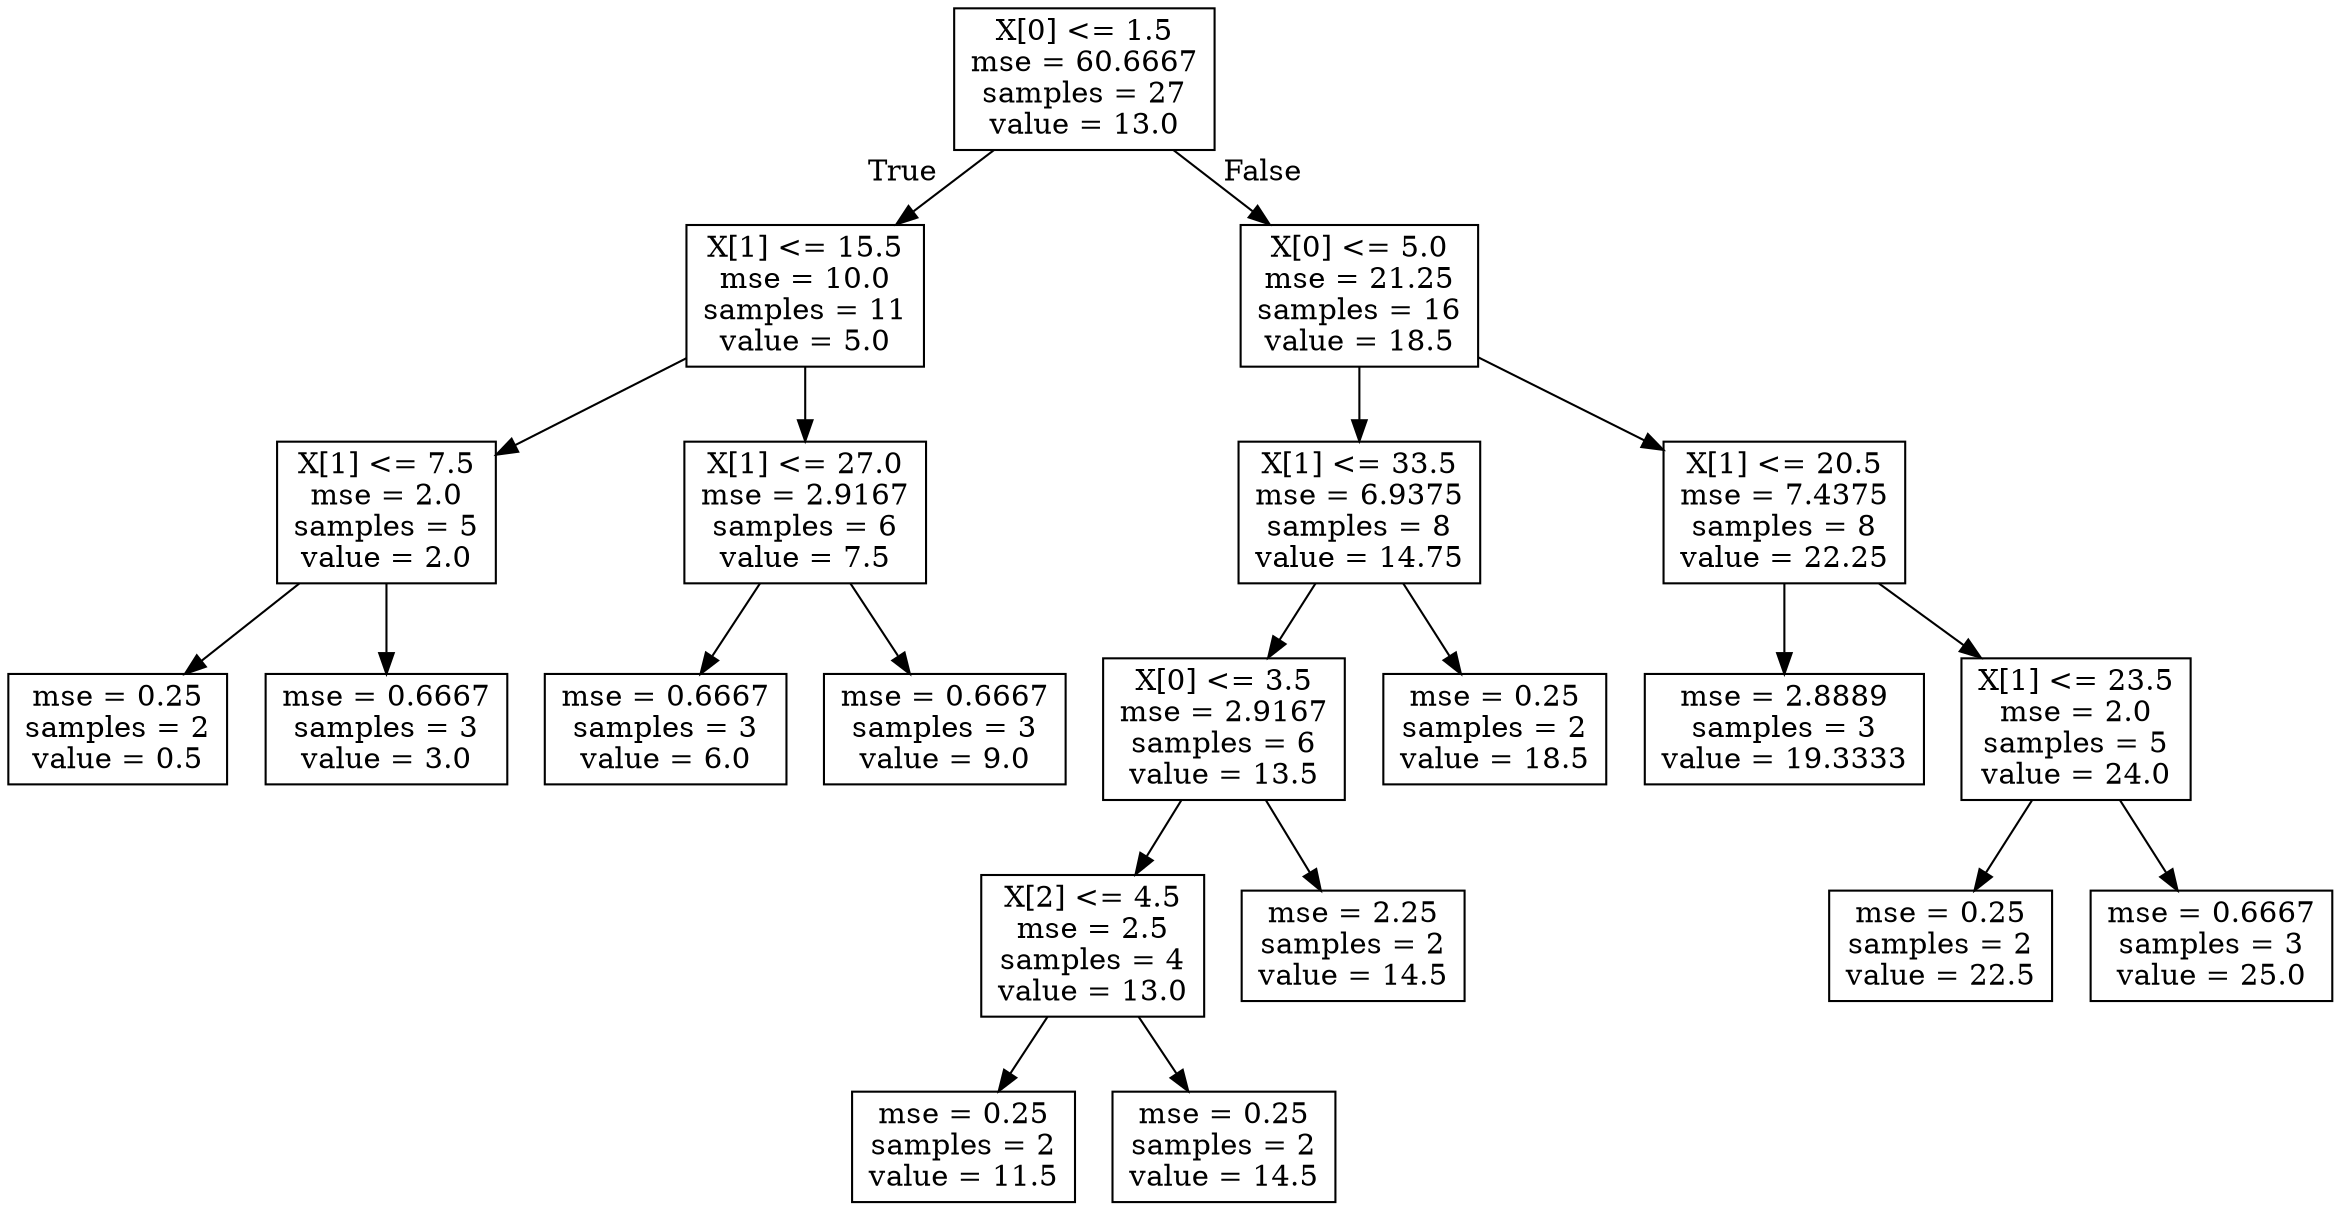 digraph Tree {
node [shape=box] ;
0 [label="X[0] <= 1.5\nmse = 60.6667\nsamples = 27\nvalue = 13.0"] ;
1 [label="X[1] <= 15.5\nmse = 10.0\nsamples = 11\nvalue = 5.0"] ;
0 -> 1 [labeldistance=2.5, labelangle=45, headlabel="True"] ;
2 [label="X[1] <= 7.5\nmse = 2.0\nsamples = 5\nvalue = 2.0"] ;
1 -> 2 ;
3 [label="mse = 0.25\nsamples = 2\nvalue = 0.5"] ;
2 -> 3 ;
4 [label="mse = 0.6667\nsamples = 3\nvalue = 3.0"] ;
2 -> 4 ;
5 [label="X[1] <= 27.0\nmse = 2.9167\nsamples = 6\nvalue = 7.5"] ;
1 -> 5 ;
6 [label="mse = 0.6667\nsamples = 3\nvalue = 6.0"] ;
5 -> 6 ;
7 [label="mse = 0.6667\nsamples = 3\nvalue = 9.0"] ;
5 -> 7 ;
8 [label="X[0] <= 5.0\nmse = 21.25\nsamples = 16\nvalue = 18.5"] ;
0 -> 8 [labeldistance=2.5, labelangle=-45, headlabel="False"] ;
9 [label="X[1] <= 33.5\nmse = 6.9375\nsamples = 8\nvalue = 14.75"] ;
8 -> 9 ;
10 [label="X[0] <= 3.5\nmse = 2.9167\nsamples = 6\nvalue = 13.5"] ;
9 -> 10 ;
11 [label="X[2] <= 4.5\nmse = 2.5\nsamples = 4\nvalue = 13.0"] ;
10 -> 11 ;
12 [label="mse = 0.25\nsamples = 2\nvalue = 11.5"] ;
11 -> 12 ;
13 [label="mse = 0.25\nsamples = 2\nvalue = 14.5"] ;
11 -> 13 ;
14 [label="mse = 2.25\nsamples = 2\nvalue = 14.5"] ;
10 -> 14 ;
15 [label="mse = 0.25\nsamples = 2\nvalue = 18.5"] ;
9 -> 15 ;
16 [label="X[1] <= 20.5\nmse = 7.4375\nsamples = 8\nvalue = 22.25"] ;
8 -> 16 ;
17 [label="mse = 2.8889\nsamples = 3\nvalue = 19.3333"] ;
16 -> 17 ;
18 [label="X[1] <= 23.5\nmse = 2.0\nsamples = 5\nvalue = 24.0"] ;
16 -> 18 ;
19 [label="mse = 0.25\nsamples = 2\nvalue = 22.5"] ;
18 -> 19 ;
20 [label="mse = 0.6667\nsamples = 3\nvalue = 25.0"] ;
18 -> 20 ;
}
